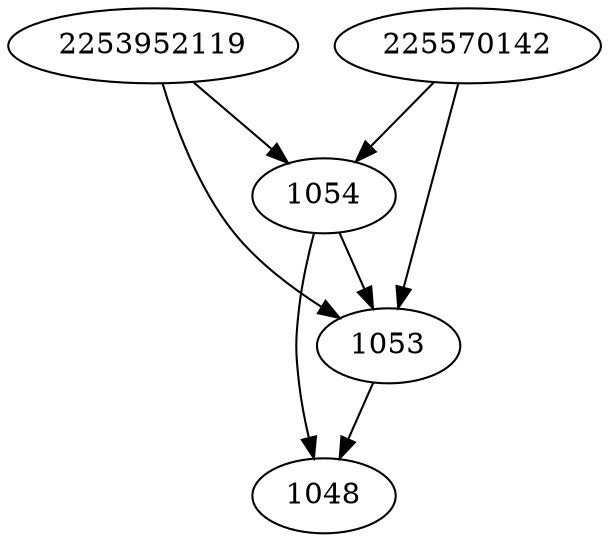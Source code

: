 strict digraph  {
225570142;
2253952119;
1048;
1053;
1054;
225570142 -> 1053;
225570142 -> 1054;
2253952119 -> 1053;
2253952119 -> 1054;
1053 -> 1048;
1054 -> 1048;
1054 -> 1053;
}

